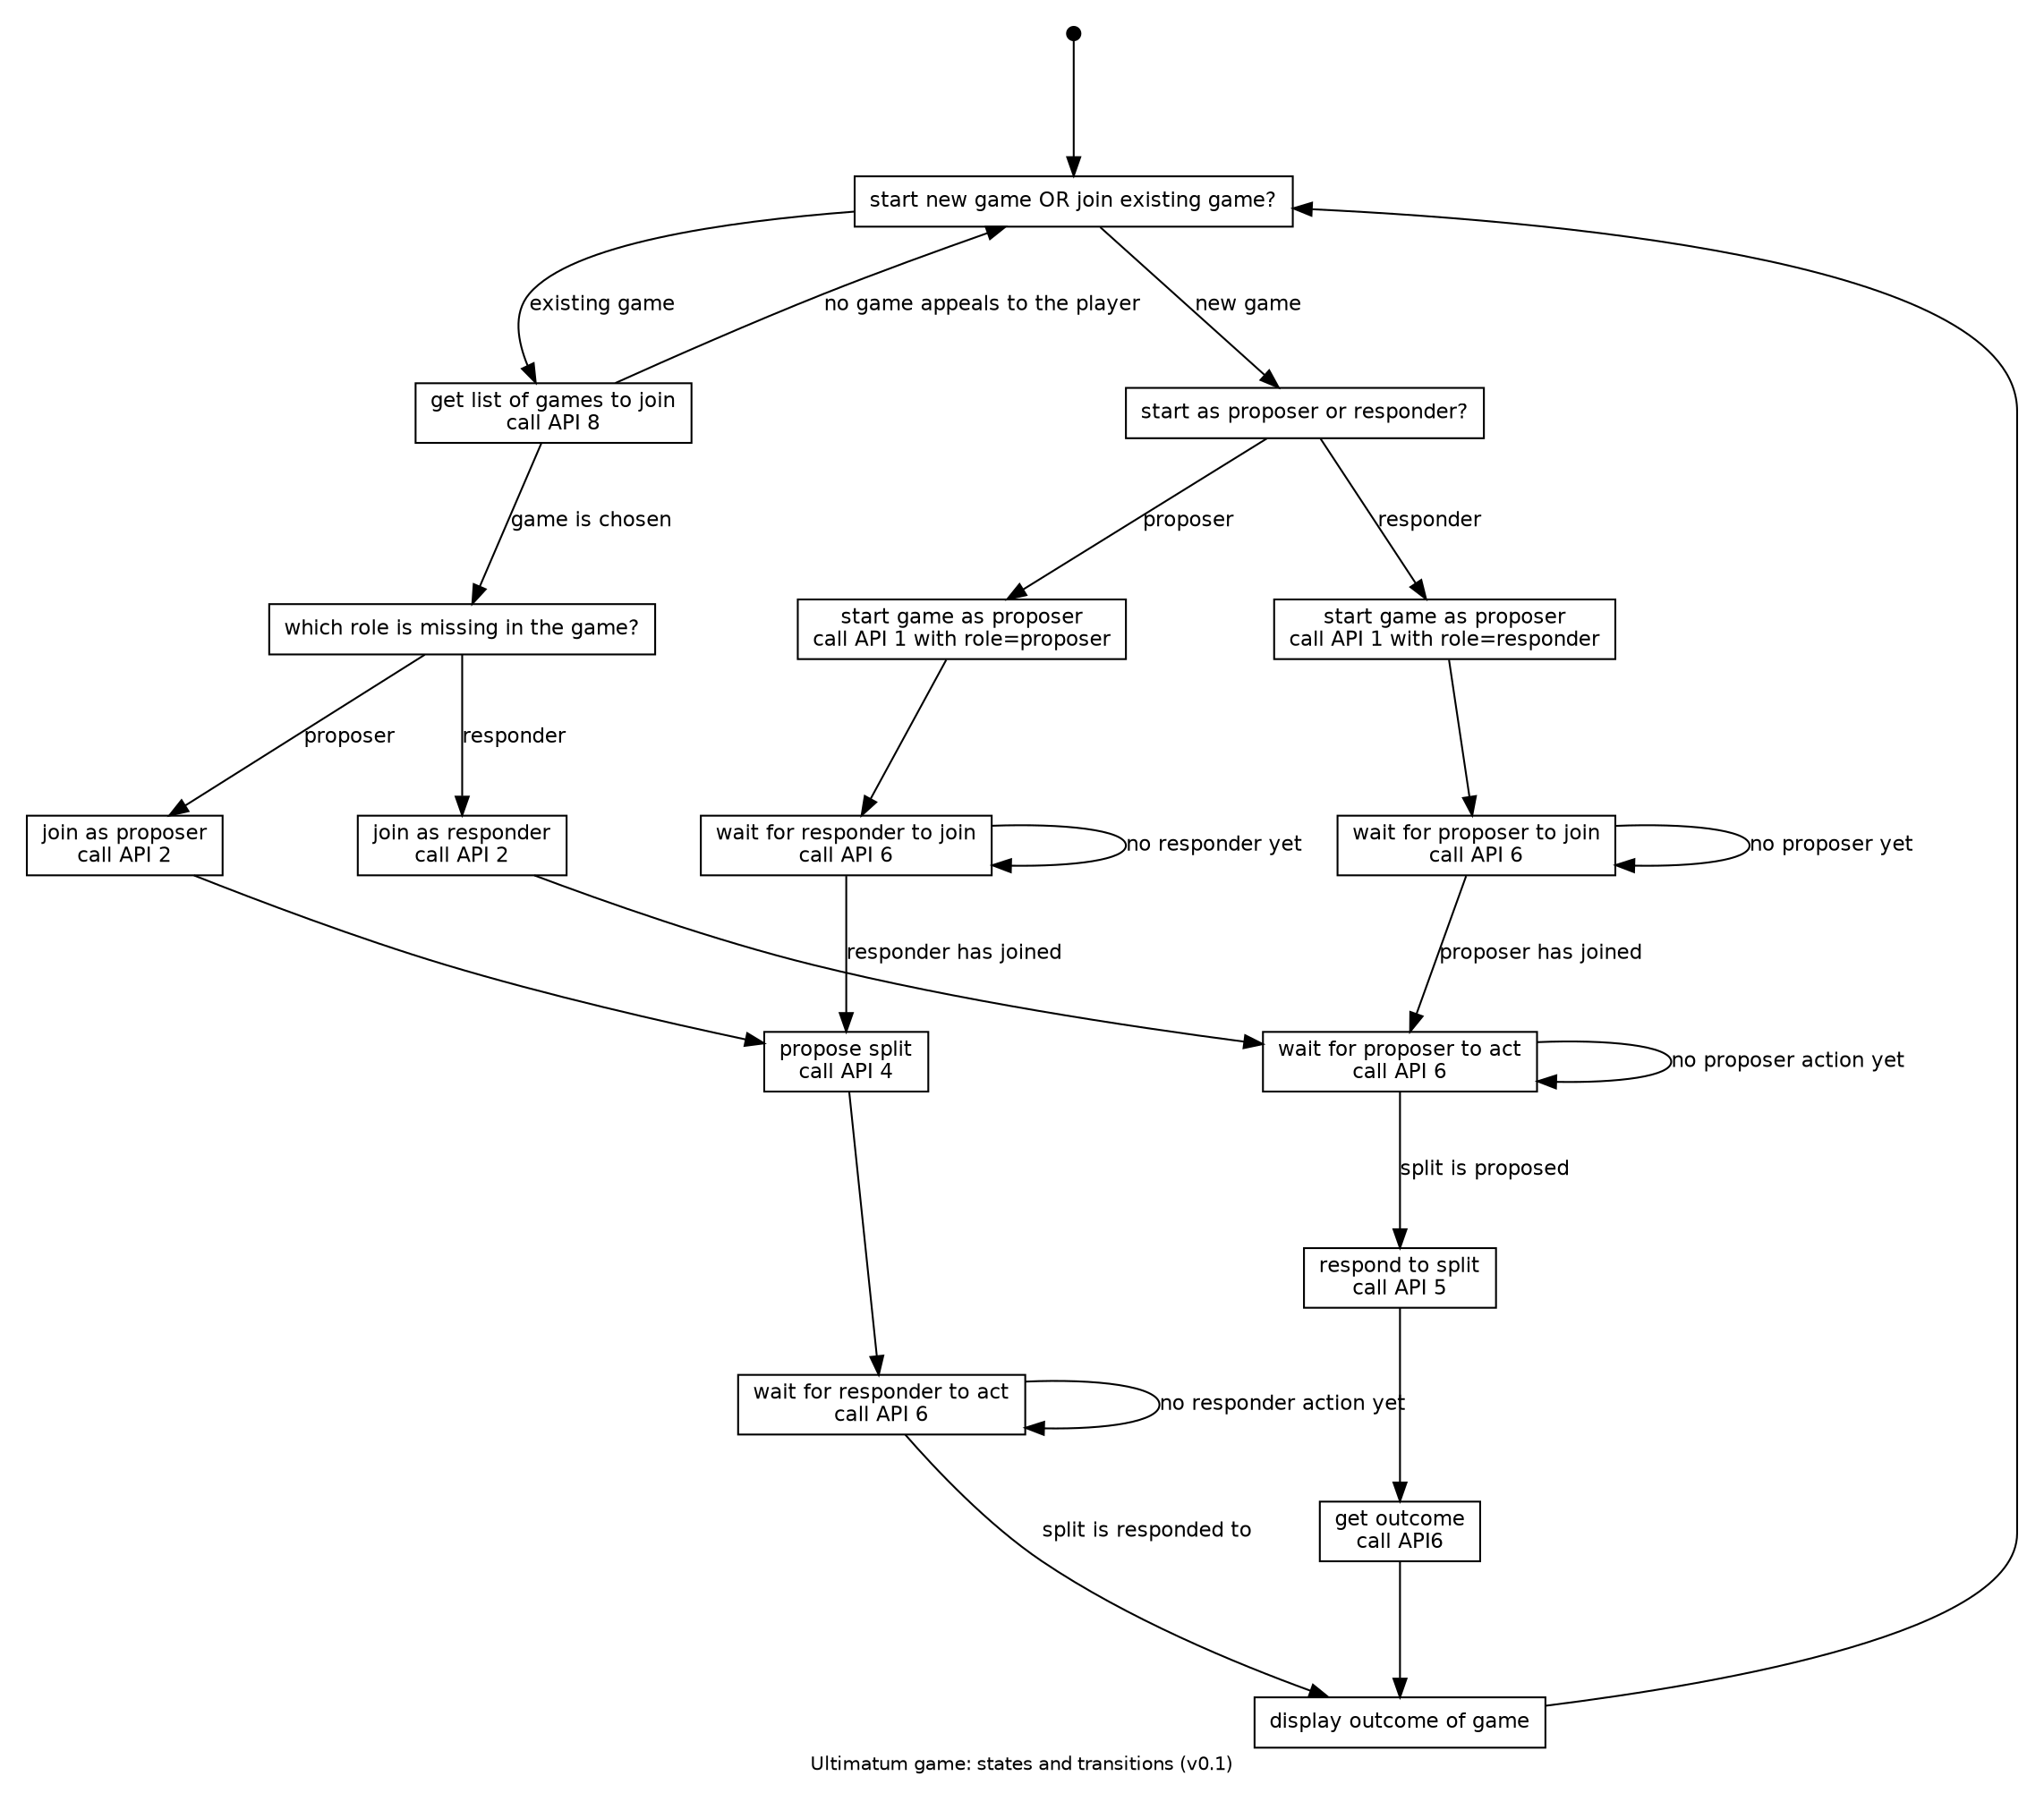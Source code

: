 digraph game_states {
    pad = 0.2
    nodesep = 1
    ranksep = 1

    graph [
        fontname = "Helvetica"
        fontsize = 10
    ]

    node [
        fontname = "Helvetica"
        fontsize = 11
        shape = "box"
        height = 0.37
    ]

    edge [
        fontname = "Helvetica"
        fontsize = 11
    ]

    label = "Ultimatum game: states and transitions (v0.1)"

    // Nodes
    // ========

    begin [
        //label = "void"
        shape = "point"
        height = 0.1
    ];

    choice_new_or_existing [
        label = "start new game OR join existing game?"
    ]

    choice_proposer_or_responder [
        label = "start as proposer or responder?"
    ]

    start_new_game_as_proposer [
        label = "start game as proposer\ncall API 1 with role=proposer"
    ]

    wait_for_responder_to_join [
        label = "wait for responder to join\ncall API 6"
    ]

    propose_split [
        label = "propose split\ncall API 4"
    ]

    wait_for_responder_to_act [
        label = "wait for responder to act\ncall API 6"
    ]

    display_outcome [
        label = "display outcome of game"
    ]

    start_new_game_as_responder [
        label = "start game as proposer\ncall API 1 with role=responder"
    ]

    wait_for_proposer_to_join [
        label = "wait for proposer to join\ncall API 6"
    ]

    wait_for_proposer_to_act [
        label = "wait for proposer to act\ncall API 6"
    ]

    respond_to_split [
        label = "respond to split\ncall API 5"
    ]

    get_outcome [
        label = "get outcome\ncall API6"
    ]

    get_list_of_games_to_join [
        label = "get list of games to join\ncall API 8"
    ]

    game_lacks_role [
        label = "which role is missing in the game?"
    ]

    join_as_proposer [
        label = "join as proposer\ncall API 2"
    ]

    join_as_responder [
        label = "join as responder\ncall API 2"
    ]

    // Edges
    // ========

    begin -> choice_new_or_existing;

    choice_new_or_existing -> choice_proposer_or_responder [
        label = "new game"
    ]

    choice_new_or_existing -> get_list_of_games_to_join [
        label = "existing game"
    ]

    choice_proposer_or_responder -> start_new_game_as_proposer [
        label = "proposer"
    ]

    choice_proposer_or_responder -> start_new_game_as_responder [
        label = "responder"
    ]

    start_new_game_as_proposer -> wait_for_responder_to_join;

    start_new_game_as_responder -> wait_for_proposer_to_join;

    wait_for_responder_to_join -> wait_for_responder_to_join [
        label = "no responder yet"
    ]

    wait_for_responder_to_join -> propose_split [
        label = "responder has joined"
    ]

    wait_for_proposer_to_join -> wait_for_proposer_to_join [
        label = "no proposer yet"
    ]

    wait_for_proposer_to_join -> wait_for_proposer_to_act [
        label = "proposer has joined"
    ]

    propose_split -> wait_for_responder_to_act;

    wait_for_responder_to_act -> wait_for_responder_to_act [
        label = "no responder action yet"
    ]

    wait_for_responder_to_act -> display_outcome [
        label = "split is responded to"
    ]

    get_list_of_games_to_join -> choice_new_or_existing [
        label = "no game appeals to the player"
    ]

    get_list_of_games_to_join -> game_lacks_role [
        label = "game is chosen"
    ]

    game_lacks_role -> join_as_proposer [
        label = "proposer"
    ]

    game_lacks_role -> join_as_responder [
        label = "responder"
    ]

    join_as_proposer -> propose_split []

    join_as_responder -> wait_for_proposer_to_act []

    wait_for_proposer_to_act -> wait_for_proposer_to_act [
        label = "no proposer action yet"
    ]

    wait_for_proposer_to_act -> respond_to_split [
        label = "split is proposed"
    ]

    respond_to_split -> get_outcome;

    get_outcome -> display_outcome;

    display_outcome -> choice_new_or_existing;
}

